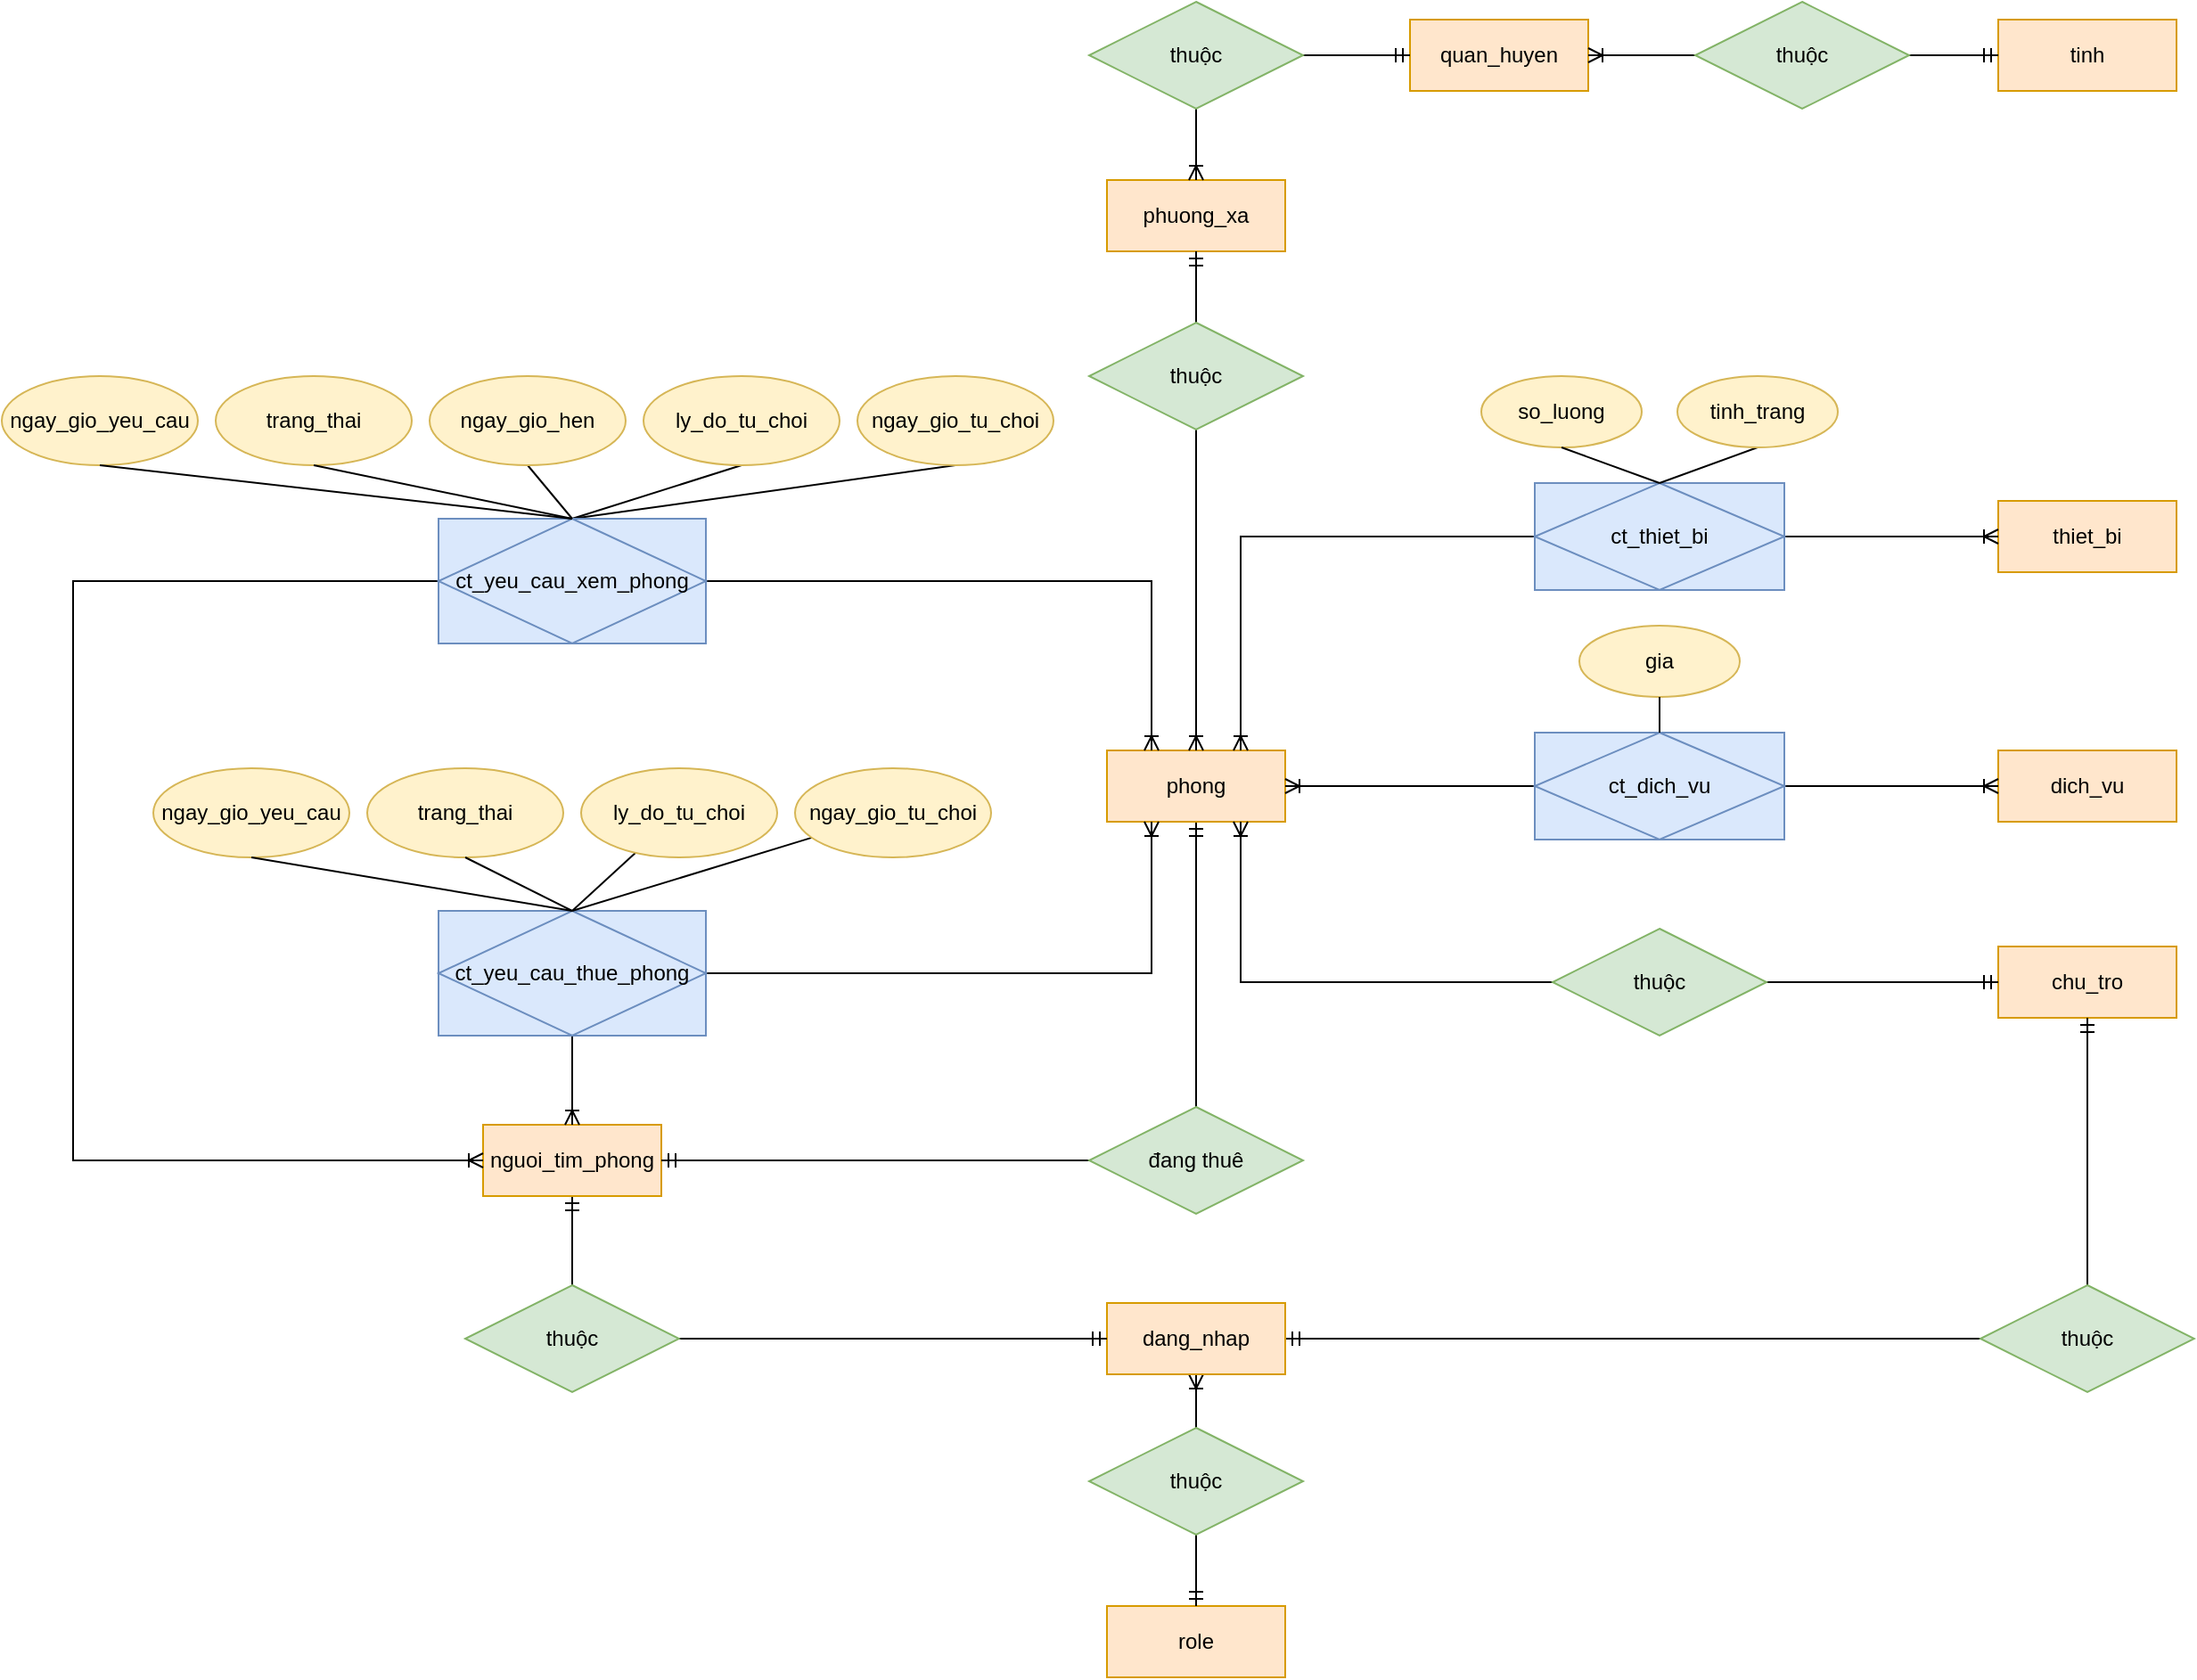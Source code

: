 <mxfile version="22.1.21" type="device">
  <diagram name="Page-1" id="qAxd_SzaQkCmQVhb05f6">
    <mxGraphModel dx="1900" dy="1729" grid="1" gridSize="10" guides="1" tooltips="1" connect="1" arrows="1" fold="1" page="1" pageScale="1" pageWidth="850" pageHeight="1100" math="0" shadow="0">
      <root>
        <mxCell id="0" />
        <mxCell id="1" parent="0" />
        <mxCell id="0qiYDWXRqrYJqpi1aGd_-16" style="edgeStyle=orthogonalEdgeStyle;rounded=0;orthogonalLoop=1;jettySize=auto;html=1;entryX=0.5;entryY=0;entryDx=0;entryDy=0;endArrow=none;endFill=0;startArrow=ERmandOne;startFill=0;" parent="1" source="16j_9UyL-g9f7a7CFyK_-1" target="0qiYDWXRqrYJqpi1aGd_-1" edge="1">
          <mxGeometry relative="1" as="geometry" />
        </mxCell>
        <mxCell id="16j_9UyL-g9f7a7CFyK_-1" value="phong" style="whiteSpace=wrap;html=1;align=center;fillColor=#ffe6cc;strokeColor=#d79b00;" parent="1" vertex="1">
          <mxGeometry x="380" y="300" width="100" height="40" as="geometry" />
        </mxCell>
        <mxCell id="16j_9UyL-g9f7a7CFyK_-2" value="chu_tro" style="whiteSpace=wrap;html=1;align=center;fillColor=#ffe6cc;strokeColor=#d79b00;" parent="1" vertex="1">
          <mxGeometry x="880" y="410" width="100" height="40" as="geometry" />
        </mxCell>
        <mxCell id="16j_9UyL-g9f7a7CFyK_-3" value="dich_vu" style="whiteSpace=wrap;html=1;align=center;fillColor=#ffe6cc;strokeColor=#d79b00;" parent="1" vertex="1">
          <mxGeometry x="880" y="300" width="100" height="40" as="geometry" />
        </mxCell>
        <mxCell id="16j_9UyL-g9f7a7CFyK_-4" value="thiet_bi" style="whiteSpace=wrap;html=1;align=center;fillColor=#ffe6cc;strokeColor=#d79b00;" parent="1" vertex="1">
          <mxGeometry x="880" y="160" width="100" height="40" as="geometry" />
        </mxCell>
        <mxCell id="16j_9UyL-g9f7a7CFyK_-5" value="phuong_xa" style="whiteSpace=wrap;html=1;align=center;fillColor=#ffe6cc;strokeColor=#d79b00;" parent="1" vertex="1">
          <mxGeometry x="380" y="-20" width="100" height="40" as="geometry" />
        </mxCell>
        <mxCell id="16j_9UyL-g9f7a7CFyK_-6" value="quan_huyen" style="whiteSpace=wrap;html=1;align=center;fillColor=#ffe6cc;strokeColor=#d79b00;" parent="1" vertex="1">
          <mxGeometry x="550" y="-110" width="100" height="40" as="geometry" />
        </mxCell>
        <mxCell id="16j_9UyL-g9f7a7CFyK_-7" value="tinh" style="whiteSpace=wrap;html=1;align=center;fillColor=#ffe6cc;strokeColor=#d79b00;" parent="1" vertex="1">
          <mxGeometry x="880" y="-110" width="100" height="40" as="geometry" />
        </mxCell>
        <mxCell id="Vf8y5KTE2COu4aGGxKiX-9" style="edgeStyle=orthogonalEdgeStyle;rounded=0;orthogonalLoop=1;jettySize=auto;html=1;exitX=0.5;exitY=1;exitDx=0;exitDy=0;endArrow=none;endFill=0;startArrow=ERmandOne;startFill=0;" parent="1" source="16j_9UyL-g9f7a7CFyK_-8" target="Vf8y5KTE2COu4aGGxKiX-7" edge="1">
          <mxGeometry relative="1" as="geometry">
            <Array as="points">
              <mxPoint x="80" y="570" />
              <mxPoint x="80" y="570" />
            </Array>
          </mxGeometry>
        </mxCell>
        <mxCell id="16j_9UyL-g9f7a7CFyK_-8" value="nguoi_tim_phong" style="whiteSpace=wrap;html=1;align=center;fillColor=#ffe6cc;strokeColor=#d79b00;" parent="1" vertex="1">
          <mxGeometry x="30" y="510" width="100" height="40" as="geometry" />
        </mxCell>
        <mxCell id="16j_9UyL-g9f7a7CFyK_-14" style="edgeStyle=orthogonalEdgeStyle;rounded=0;orthogonalLoop=1;jettySize=auto;html=1;exitX=0;exitY=0.5;exitDx=0;exitDy=0;entryX=0.75;entryY=1;entryDx=0;entryDy=0;endArrow=ERoneToMany;endFill=0;" parent="1" source="16j_9UyL-g9f7a7CFyK_-12" target="16j_9UyL-g9f7a7CFyK_-1" edge="1">
          <mxGeometry relative="1" as="geometry" />
        </mxCell>
        <mxCell id="16j_9UyL-g9f7a7CFyK_-15" style="edgeStyle=orthogonalEdgeStyle;rounded=0;orthogonalLoop=1;jettySize=auto;html=1;exitX=1;exitY=0.5;exitDx=0;exitDy=0;entryX=0;entryY=0.5;entryDx=0;entryDy=0;endArrow=ERmandOne;endFill=0;" parent="1" source="16j_9UyL-g9f7a7CFyK_-12" target="16j_9UyL-g9f7a7CFyK_-2" edge="1">
          <mxGeometry relative="1" as="geometry" />
        </mxCell>
        <mxCell id="16j_9UyL-g9f7a7CFyK_-12" value="thuộc&lt;br&gt;" style="shape=rhombus;perimeter=rhombusPerimeter;whiteSpace=wrap;html=1;align=center;fillColor=#d5e8d4;strokeColor=#82b366;" parent="1" vertex="1">
          <mxGeometry x="630" y="400" width="120" height="60" as="geometry" />
        </mxCell>
        <mxCell id="16j_9UyL-g9f7a7CFyK_-17" style="edgeStyle=orthogonalEdgeStyle;rounded=0;orthogonalLoop=1;jettySize=auto;html=1;exitX=0;exitY=0.5;exitDx=0;exitDy=0;entryX=1;entryY=0.5;entryDx=0;entryDy=0;endArrow=ERoneToMany;endFill=0;" parent="1" source="16j_9UyL-g9f7a7CFyK_-16" target="16j_9UyL-g9f7a7CFyK_-1" edge="1">
          <mxGeometry relative="1" as="geometry" />
        </mxCell>
        <mxCell id="16j_9UyL-g9f7a7CFyK_-18" style="edgeStyle=orthogonalEdgeStyle;rounded=0;orthogonalLoop=1;jettySize=auto;html=1;exitX=1;exitY=0.5;exitDx=0;exitDy=0;endArrow=ERoneToMany;endFill=0;" parent="1" source="16j_9UyL-g9f7a7CFyK_-16" target="16j_9UyL-g9f7a7CFyK_-3" edge="1">
          <mxGeometry relative="1" as="geometry" />
        </mxCell>
        <mxCell id="16j_9UyL-g9f7a7CFyK_-16" value="ct_dich_vu" style="shape=associativeEntity;whiteSpace=wrap;html=1;align=center;fillColor=#dae8fc;strokeColor=#6c8ebf;" parent="1" vertex="1">
          <mxGeometry x="620" y="290" width="140" height="60" as="geometry" />
        </mxCell>
        <mxCell id="16j_9UyL-g9f7a7CFyK_-24" style="edgeStyle=orthogonalEdgeStyle;rounded=0;orthogonalLoop=1;jettySize=auto;html=1;exitX=1;exitY=0.5;exitDx=0;exitDy=0;entryX=0;entryY=0.5;entryDx=0;entryDy=0;endArrow=ERoneToMany;endFill=0;" parent="1" source="16j_9UyL-g9f7a7CFyK_-21" target="16j_9UyL-g9f7a7CFyK_-4" edge="1">
          <mxGeometry relative="1" as="geometry" />
        </mxCell>
        <mxCell id="16j_9UyL-g9f7a7CFyK_-25" style="edgeStyle=orthogonalEdgeStyle;rounded=0;orthogonalLoop=1;jettySize=auto;html=1;exitX=0;exitY=0.5;exitDx=0;exitDy=0;entryX=0.75;entryY=0;entryDx=0;entryDy=0;endArrow=ERoneToMany;endFill=0;" parent="1" source="16j_9UyL-g9f7a7CFyK_-21" target="16j_9UyL-g9f7a7CFyK_-1" edge="1">
          <mxGeometry relative="1" as="geometry" />
        </mxCell>
        <mxCell id="16j_9UyL-g9f7a7CFyK_-21" value="ct_thiet_bi" style="shape=associativeEntity;whiteSpace=wrap;html=1;align=center;fillColor=#dae8fc;strokeColor=#6c8ebf;" parent="1" vertex="1">
          <mxGeometry x="620" y="150" width="140" height="60" as="geometry" />
        </mxCell>
        <mxCell id="16j_9UyL-g9f7a7CFyK_-27" style="edgeStyle=orthogonalEdgeStyle;rounded=0;orthogonalLoop=1;jettySize=auto;html=1;exitX=0.5;exitY=0;exitDx=0;exitDy=0;entryX=0.5;entryY=1;entryDx=0;entryDy=0;endArrow=ERmandOne;endFill=0;" parent="1" source="16j_9UyL-g9f7a7CFyK_-26" target="16j_9UyL-g9f7a7CFyK_-5" edge="1">
          <mxGeometry relative="1" as="geometry" />
        </mxCell>
        <mxCell id="16j_9UyL-g9f7a7CFyK_-28" style="edgeStyle=orthogonalEdgeStyle;rounded=0;orthogonalLoop=1;jettySize=auto;html=1;exitX=0.5;exitY=1;exitDx=0;exitDy=0;entryX=0.5;entryY=0;entryDx=0;entryDy=0;endArrow=ERoneToMany;endFill=0;" parent="1" source="16j_9UyL-g9f7a7CFyK_-26" target="16j_9UyL-g9f7a7CFyK_-1" edge="1">
          <mxGeometry relative="1" as="geometry" />
        </mxCell>
        <mxCell id="16j_9UyL-g9f7a7CFyK_-26" value="thuộc" style="shape=rhombus;perimeter=rhombusPerimeter;whiteSpace=wrap;html=1;align=center;fillColor=#d5e8d4;strokeColor=#82b366;" parent="1" vertex="1">
          <mxGeometry x="370" y="60" width="120" height="60" as="geometry" />
        </mxCell>
        <mxCell id="16j_9UyL-g9f7a7CFyK_-30" style="edgeStyle=orthogonalEdgeStyle;rounded=0;orthogonalLoop=1;jettySize=auto;html=1;exitX=0.5;exitY=1;exitDx=0;exitDy=0;entryX=0.5;entryY=0;entryDx=0;entryDy=0;endArrow=ERoneToMany;endFill=0;" parent="1" source="16j_9UyL-g9f7a7CFyK_-29" target="16j_9UyL-g9f7a7CFyK_-5" edge="1">
          <mxGeometry relative="1" as="geometry">
            <mxPoint x="430" y="-10" as="targetPoint" />
          </mxGeometry>
        </mxCell>
        <mxCell id="SWeUmyPQ4jeQDqH1-Q_F-1" style="edgeStyle=orthogonalEdgeStyle;rounded=0;orthogonalLoop=1;jettySize=auto;html=1;exitX=1;exitY=0.5;exitDx=0;exitDy=0;entryX=0;entryY=0.5;entryDx=0;entryDy=0;endArrow=ERmandOne;endFill=0;" parent="1" source="16j_9UyL-g9f7a7CFyK_-29" target="16j_9UyL-g9f7a7CFyK_-6" edge="1">
          <mxGeometry relative="1" as="geometry" />
        </mxCell>
        <mxCell id="16j_9UyL-g9f7a7CFyK_-29" value="thuộc&lt;br&gt;" style="shape=rhombus;perimeter=rhombusPerimeter;whiteSpace=wrap;html=1;align=center;fillColor=#d5e8d4;strokeColor=#82b366;" parent="1" vertex="1">
          <mxGeometry x="370" y="-120" width="120" height="60" as="geometry" />
        </mxCell>
        <mxCell id="16j_9UyL-g9f7a7CFyK_-38" style="edgeStyle=orthogonalEdgeStyle;rounded=0;orthogonalLoop=1;jettySize=auto;html=1;exitX=0;exitY=0.5;exitDx=0;exitDy=0;endArrow=ERoneToMany;endFill=0;" parent="1" source="16j_9UyL-g9f7a7CFyK_-37" target="16j_9UyL-g9f7a7CFyK_-6" edge="1">
          <mxGeometry relative="1" as="geometry" />
        </mxCell>
        <mxCell id="16j_9UyL-g9f7a7CFyK_-39" style="edgeStyle=orthogonalEdgeStyle;rounded=0;orthogonalLoop=1;jettySize=auto;html=1;exitX=1;exitY=0.5;exitDx=0;exitDy=0;entryX=0;entryY=0.5;entryDx=0;entryDy=0;endArrow=ERmandOne;endFill=0;" parent="1" source="16j_9UyL-g9f7a7CFyK_-37" target="16j_9UyL-g9f7a7CFyK_-7" edge="1">
          <mxGeometry relative="1" as="geometry" />
        </mxCell>
        <mxCell id="16j_9UyL-g9f7a7CFyK_-37" value="thuộc" style="shape=rhombus;perimeter=rhombusPerimeter;whiteSpace=wrap;html=1;align=center;fillColor=#d5e8d4;strokeColor=#82b366;" parent="1" vertex="1">
          <mxGeometry x="710" y="-120" width="120" height="60" as="geometry" />
        </mxCell>
        <mxCell id="16j_9UyL-g9f7a7CFyK_-44" style="edgeStyle=orthogonalEdgeStyle;rounded=0;orthogonalLoop=1;jettySize=auto;html=1;exitX=0;exitY=0.5;exitDx=0;exitDy=0;endArrow=ERoneToMany;endFill=0;entryX=0;entryY=0.5;entryDx=0;entryDy=0;" parent="1" source="16j_9UyL-g9f7a7CFyK_-43" target="16j_9UyL-g9f7a7CFyK_-8" edge="1">
          <mxGeometry relative="1" as="geometry">
            <Array as="points">
              <mxPoint x="-200" y="205" />
              <mxPoint x="-200" y="530" />
            </Array>
          </mxGeometry>
        </mxCell>
        <mxCell id="16j_9UyL-g9f7a7CFyK_-45" style="edgeStyle=orthogonalEdgeStyle;rounded=0;orthogonalLoop=1;jettySize=auto;html=1;exitX=1;exitY=0.5;exitDx=0;exitDy=0;entryX=0.25;entryY=0;entryDx=0;entryDy=0;endArrow=ERoneToMany;endFill=0;" parent="1" source="16j_9UyL-g9f7a7CFyK_-43" target="16j_9UyL-g9f7a7CFyK_-1" edge="1">
          <mxGeometry relative="1" as="geometry" />
        </mxCell>
        <mxCell id="0qiYDWXRqrYJqpi1aGd_-10" style="rounded=0;orthogonalLoop=1;jettySize=auto;html=1;exitX=0.5;exitY=0;exitDx=0;exitDy=0;entryX=0.5;entryY=1;entryDx=0;entryDy=0;endArrow=none;endFill=0;" parent="1" source="16j_9UyL-g9f7a7CFyK_-43" target="0qiYDWXRqrYJqpi1aGd_-6" edge="1">
          <mxGeometry relative="1" as="geometry" />
        </mxCell>
        <mxCell id="0qiYDWXRqrYJqpi1aGd_-11" style="rounded=0;orthogonalLoop=1;jettySize=auto;html=1;entryX=0.5;entryY=1;entryDx=0;entryDy=0;endArrow=none;endFill=0;exitX=0.5;exitY=0;exitDx=0;exitDy=0;" parent="1" source="16j_9UyL-g9f7a7CFyK_-43" target="0qiYDWXRqrYJqpi1aGd_-7" edge="1">
          <mxGeometry relative="1" as="geometry">
            <mxPoint x="210" y="185" as="sourcePoint" />
          </mxGeometry>
        </mxCell>
        <mxCell id="16j_9UyL-g9f7a7CFyK_-43" value="ct_yeu_cau_xem_phong" style="shape=associativeEntity;whiteSpace=wrap;html=1;align=center;fillColor=#dae8fc;strokeColor=#6c8ebf;" parent="1" vertex="1">
          <mxGeometry x="5" y="170" width="150" height="70" as="geometry" />
        </mxCell>
        <mxCell id="OK-HGybYywkDAGOTww50-4" style="edgeStyle=orthogonalEdgeStyle;rounded=0;orthogonalLoop=1;jettySize=auto;html=1;entryX=0.25;entryY=1;entryDx=0;entryDy=0;endArrow=ERoneToMany;endFill=0;exitX=1;exitY=0.5;exitDx=0;exitDy=0;" parent="1" source="7PVYmb1S7kdnI_s0Hr97-1" target="16j_9UyL-g9f7a7CFyK_-1" edge="1">
          <mxGeometry relative="1" as="geometry">
            <mxPoint x="310" y="430" as="sourcePoint" />
          </mxGeometry>
        </mxCell>
        <mxCell id="OK-HGybYywkDAGOTww50-6" style="edgeStyle=orthogonalEdgeStyle;rounded=0;orthogonalLoop=1;jettySize=auto;html=1;exitX=0.5;exitY=1;exitDx=0;exitDy=0;entryX=0.5;entryY=0;entryDx=0;entryDy=0;endArrow=ERoneToMany;endFill=0;" parent="1" source="7PVYmb1S7kdnI_s0Hr97-1" target="16j_9UyL-g9f7a7CFyK_-8" edge="1">
          <mxGeometry relative="1" as="geometry">
            <mxPoint x="95" y="550" as="sourcePoint" />
          </mxGeometry>
        </mxCell>
        <mxCell id="xMZ0k_BKHOlbC9z2a1ss-3" style="edgeStyle=orthogonalEdgeStyle;rounded=0;orthogonalLoop=1;jettySize=auto;html=1;exitX=0.5;exitY=1;exitDx=0;exitDy=0;entryX=0.5;entryY=0;entryDx=0;entryDy=0;strokeColor=none;endArrow=none;endFill=0;" parent="1" source="xMZ0k_BKHOlbC9z2a1ss-1" target="16j_9UyL-g9f7a7CFyK_-21" edge="1">
          <mxGeometry relative="1" as="geometry" />
        </mxCell>
        <mxCell id="xMZ0k_BKHOlbC9z2a1ss-1" value="so_luong&lt;br&gt;" style="ellipse;whiteSpace=wrap;html=1;fillColor=#fff2cc;strokeColor=#d6b656;" parent="1" vertex="1">
          <mxGeometry x="590" y="90" width="90" height="40" as="geometry" />
        </mxCell>
        <mxCell id="xMZ0k_BKHOlbC9z2a1ss-2" value="" style="endArrow=none;html=1;rounded=0;entryX=0.5;entryY=1;entryDx=0;entryDy=0;exitX=0.5;exitY=0;exitDx=0;exitDy=0;" parent="1" source="16j_9UyL-g9f7a7CFyK_-21" target="xMZ0k_BKHOlbC9z2a1ss-1" edge="1">
          <mxGeometry width="50" height="50" relative="1" as="geometry">
            <mxPoint x="640" y="260" as="sourcePoint" />
            <mxPoint x="690" y="210" as="targetPoint" />
          </mxGeometry>
        </mxCell>
        <mxCell id="xMZ0k_BKHOlbC9z2a1ss-4" style="edgeStyle=orthogonalEdgeStyle;rounded=0;orthogonalLoop=1;jettySize=auto;html=1;exitX=0.5;exitY=1;exitDx=0;exitDy=0;entryX=0.5;entryY=0;entryDx=0;entryDy=0;strokeColor=none;endArrow=none;endFill=0;" parent="1" source="xMZ0k_BKHOlbC9z2a1ss-5" edge="1">
          <mxGeometry relative="1" as="geometry">
            <mxPoint x="690" y="280" as="targetPoint" />
          </mxGeometry>
        </mxCell>
        <mxCell id="xMZ0k_BKHOlbC9z2a1ss-5" value="gia" style="ellipse;whiteSpace=wrap;html=1;fillColor=#fff2cc;strokeColor=#d6b656;" parent="1" vertex="1">
          <mxGeometry x="645" y="230" width="90" height="40" as="geometry" />
        </mxCell>
        <mxCell id="xMZ0k_BKHOlbC9z2a1ss-6" value="" style="endArrow=none;html=1;rounded=0;entryX=0.5;entryY=1;entryDx=0;entryDy=0;exitX=0.5;exitY=0;exitDx=0;exitDy=0;" parent="1" source="16j_9UyL-g9f7a7CFyK_-16" target="xMZ0k_BKHOlbC9z2a1ss-5" edge="1">
          <mxGeometry width="50" height="50" relative="1" as="geometry">
            <mxPoint x="690" y="280" as="sourcePoint" />
            <mxPoint x="690" y="340" as="targetPoint" />
          </mxGeometry>
        </mxCell>
        <mxCell id="xMZ0k_BKHOlbC9z2a1ss-8" value="ngay_gio_yeu_cau&lt;br&gt;" style="ellipse;whiteSpace=wrap;html=1;fillColor=#fff2cc;strokeColor=#d6b656;" parent="1" vertex="1">
          <mxGeometry x="-240" y="90" width="110" height="50" as="geometry" />
        </mxCell>
        <mxCell id="xMZ0k_BKHOlbC9z2a1ss-10" value="trang_thai" style="ellipse;whiteSpace=wrap;html=1;fillColor=#fff2cc;strokeColor=#d6b656;" parent="1" vertex="1">
          <mxGeometry x="-120" y="90" width="110" height="50" as="geometry" />
        </mxCell>
        <mxCell id="xMZ0k_BKHOlbC9z2a1ss-11" value="" style="endArrow=none;html=1;rounded=0;entryX=0.5;entryY=0;entryDx=0;entryDy=0;exitX=0.5;exitY=1;exitDx=0;exitDy=0;" parent="1" source="xMZ0k_BKHOlbC9z2a1ss-8" target="16j_9UyL-g9f7a7CFyK_-43" edge="1">
          <mxGeometry width="50" height="50" relative="1" as="geometry">
            <mxPoint x="100" y="95" as="sourcePoint" />
            <mxPoint x="150" y="45" as="targetPoint" />
          </mxGeometry>
        </mxCell>
        <mxCell id="xMZ0k_BKHOlbC9z2a1ss-13" value="" style="endArrow=none;html=1;rounded=0;entryX=0.5;entryY=1;entryDx=0;entryDy=0;exitX=0.5;exitY=0;exitDx=0;exitDy=0;" parent="1" source="16j_9UyL-g9f7a7CFyK_-43" target="xMZ0k_BKHOlbC9z2a1ss-10" edge="1">
          <mxGeometry width="50" height="50" relative="1" as="geometry">
            <mxPoint x="100" y="95" as="sourcePoint" />
            <mxPoint x="150" y="45" as="targetPoint" />
          </mxGeometry>
        </mxCell>
        <mxCell id="7PVYmb1S7kdnI_s0Hr97-1" value="ct_yeu_cau_thue_phong" style="shape=associativeEntity;whiteSpace=wrap;html=1;align=center;fillColor=#dae8fc;strokeColor=#6c8ebf;" parent="1" vertex="1">
          <mxGeometry x="5" y="390" width="150" height="70" as="geometry" />
        </mxCell>
        <mxCell id="7PVYmb1S7kdnI_s0Hr97-6" value="ngay_gio_yeu_cau&lt;br&gt;" style="ellipse;whiteSpace=wrap;html=1;fillColor=#fff2cc;strokeColor=#d6b656;" parent="1" vertex="1">
          <mxGeometry x="-155" y="310" width="110" height="50" as="geometry" />
        </mxCell>
        <mxCell id="7PVYmb1S7kdnI_s0Hr97-7" value="trang_thai" style="ellipse;whiteSpace=wrap;html=1;fillColor=#fff2cc;strokeColor=#d6b656;" parent="1" vertex="1">
          <mxGeometry x="-35" y="310" width="110" height="50" as="geometry" />
        </mxCell>
        <mxCell id="7PVYmb1S7kdnI_s0Hr97-8" value="" style="endArrow=none;html=1;rounded=0;entryX=0.5;entryY=0;entryDx=0;entryDy=0;exitX=0.5;exitY=1;exitDx=0;exitDy=0;" parent="1" source="7PVYmb1S7kdnI_s0Hr97-6" target="7PVYmb1S7kdnI_s0Hr97-1" edge="1">
          <mxGeometry width="50" height="50" relative="1" as="geometry">
            <mxPoint x="95" y="600" as="sourcePoint" />
            <mxPoint x="80" y="410" as="targetPoint" />
          </mxGeometry>
        </mxCell>
        <mxCell id="7PVYmb1S7kdnI_s0Hr97-9" value="" style="endArrow=none;html=1;rounded=0;entryX=0.5;entryY=1;entryDx=0;entryDy=0;exitX=0.5;exitY=0;exitDx=0;exitDy=0;" parent="1" source="7PVYmb1S7kdnI_s0Hr97-1" target="7PVYmb1S7kdnI_s0Hr97-7" edge="1">
          <mxGeometry width="50" height="50" relative="1" as="geometry">
            <mxPoint x="80" y="410" as="sourcePoint" />
            <mxPoint x="145" y="550" as="targetPoint" />
          </mxGeometry>
        </mxCell>
        <mxCell id="Vf8y5KTE2COu4aGGxKiX-3" style="edgeStyle=orthogonalEdgeStyle;rounded=0;orthogonalLoop=1;jettySize=auto;html=1;exitX=0.5;exitY=1;exitDx=0;exitDy=0;entryX=0.5;entryY=0;entryDx=0;entryDy=0;endArrow=none;endFill=0;startArrow=ERoneToMany;startFill=0;" parent="1" source="Vf8y5KTE2COu4aGGxKiX-1" target="Vf8y5KTE2COu4aGGxKiX-4" edge="1">
          <mxGeometry relative="1" as="geometry" />
        </mxCell>
        <mxCell id="Vf8y5KTE2COu4aGGxKiX-11" style="edgeStyle=orthogonalEdgeStyle;rounded=0;orthogonalLoop=1;jettySize=auto;html=1;exitX=1;exitY=0.5;exitDx=0;exitDy=0;entryX=0;entryY=0.5;entryDx=0;entryDy=0;endArrow=none;endFill=0;startArrow=ERmandOne;startFill=0;" parent="1" source="Vf8y5KTE2COu4aGGxKiX-1" target="Vf8y5KTE2COu4aGGxKiX-8" edge="1">
          <mxGeometry relative="1" as="geometry" />
        </mxCell>
        <mxCell id="Vf8y5KTE2COu4aGGxKiX-1" value="dang_nhap" style="whiteSpace=wrap;html=1;align=center;fillColor=#ffe6cc;strokeColor=#d79b00;" parent="1" vertex="1">
          <mxGeometry x="380" y="610" width="100" height="40" as="geometry" />
        </mxCell>
        <mxCell id="Vf8y5KTE2COu4aGGxKiX-2" value="role&lt;br&gt;" style="whiteSpace=wrap;html=1;align=center;fillColor=#ffe6cc;strokeColor=#d79b00;" parent="1" vertex="1">
          <mxGeometry x="380" y="780" width="100" height="40" as="geometry" />
        </mxCell>
        <mxCell id="Vf8y5KTE2COu4aGGxKiX-6" style="edgeStyle=orthogonalEdgeStyle;rounded=0;orthogonalLoop=1;jettySize=auto;html=1;exitX=0.5;exitY=1;exitDx=0;exitDy=0;entryX=0.5;entryY=0;entryDx=0;entryDy=0;endArrow=ERmandOne;endFill=0;" parent="1" source="Vf8y5KTE2COu4aGGxKiX-4" target="Vf8y5KTE2COu4aGGxKiX-2" edge="1">
          <mxGeometry relative="1" as="geometry" />
        </mxCell>
        <mxCell id="Vf8y5KTE2COu4aGGxKiX-4" value="thuộc&lt;br&gt;" style="shape=rhombus;perimeter=rhombusPerimeter;whiteSpace=wrap;html=1;align=center;fillColor=#d5e8d4;strokeColor=#82b366;" parent="1" vertex="1">
          <mxGeometry x="370" y="680" width="120" height="60" as="geometry" />
        </mxCell>
        <mxCell id="Vf8y5KTE2COu4aGGxKiX-10" style="edgeStyle=orthogonalEdgeStyle;rounded=0;orthogonalLoop=1;jettySize=auto;html=1;exitX=1;exitY=0.5;exitDx=0;exitDy=0;entryX=0;entryY=0.5;entryDx=0;entryDy=0;startArrow=none;startFill=0;endArrow=ERmandOne;endFill=0;" parent="1" source="Vf8y5KTE2COu4aGGxKiX-7" target="Vf8y5KTE2COu4aGGxKiX-1" edge="1">
          <mxGeometry relative="1" as="geometry" />
        </mxCell>
        <mxCell id="Vf8y5KTE2COu4aGGxKiX-7" value="thuộc&lt;br&gt;" style="shape=rhombus;perimeter=rhombusPerimeter;whiteSpace=wrap;html=1;align=center;fillColor=#d5e8d4;strokeColor=#82b366;" parent="1" vertex="1">
          <mxGeometry x="20" y="600" width="120" height="60" as="geometry" />
        </mxCell>
        <mxCell id="Vf8y5KTE2COu4aGGxKiX-12" style="edgeStyle=orthogonalEdgeStyle;rounded=0;orthogonalLoop=1;jettySize=auto;html=1;exitX=0.5;exitY=0;exitDx=0;exitDy=0;entryX=0.5;entryY=1;entryDx=0;entryDy=0;endArrow=ERmandOne;endFill=0;" parent="1" source="Vf8y5KTE2COu4aGGxKiX-8" target="16j_9UyL-g9f7a7CFyK_-2" edge="1">
          <mxGeometry relative="1" as="geometry" />
        </mxCell>
        <mxCell id="Vf8y5KTE2COu4aGGxKiX-8" value="thuộc&lt;br&gt;" style="shape=rhombus;perimeter=rhombusPerimeter;whiteSpace=wrap;html=1;align=center;fillColor=#d5e8d4;strokeColor=#82b366;" parent="1" vertex="1">
          <mxGeometry x="870" y="600" width="120" height="60" as="geometry" />
        </mxCell>
        <mxCell id="0qiYDWXRqrYJqpi1aGd_-17" style="edgeStyle=orthogonalEdgeStyle;rounded=0;orthogonalLoop=1;jettySize=auto;html=1;entryX=1;entryY=0.5;entryDx=0;entryDy=0;endArrow=ERmandOne;endFill=0;" parent="1" source="0qiYDWXRqrYJqpi1aGd_-1" target="16j_9UyL-g9f7a7CFyK_-8" edge="1">
          <mxGeometry relative="1" as="geometry" />
        </mxCell>
        <mxCell id="0qiYDWXRqrYJqpi1aGd_-1" value="đang thuê" style="shape=rhombus;perimeter=rhombusPerimeter;whiteSpace=wrap;html=1;align=center;fillColor=#d5e8d4;strokeColor=#82b366;" parent="1" vertex="1">
          <mxGeometry x="370" y="500" width="120" height="60" as="geometry" />
        </mxCell>
        <mxCell id="0qiYDWXRqrYJqpi1aGd_-15" style="rounded=0;orthogonalLoop=1;jettySize=auto;html=1;entryX=0.5;entryY=0;entryDx=0;entryDy=0;endArrow=none;endFill=0;exitX=0.5;exitY=1;exitDx=0;exitDy=0;" parent="1" source="0qiYDWXRqrYJqpi1aGd_-4" target="16j_9UyL-g9f7a7CFyK_-43" edge="1">
          <mxGeometry relative="1" as="geometry" />
        </mxCell>
        <mxCell id="0qiYDWXRqrYJqpi1aGd_-4" value="ngay_gio_hen" style="ellipse;whiteSpace=wrap;html=1;fillColor=#fff2cc;strokeColor=#d6b656;" parent="1" vertex="1">
          <mxGeometry y="90" width="110" height="50" as="geometry" />
        </mxCell>
        <mxCell id="0qiYDWXRqrYJqpi1aGd_-6" value="ly_do_tu_choi" style="ellipse;whiteSpace=wrap;html=1;fillColor=#fff2cc;strokeColor=#d6b656;" parent="1" vertex="1">
          <mxGeometry x="120" y="90" width="110" height="50" as="geometry" />
        </mxCell>
        <mxCell id="0qiYDWXRqrYJqpi1aGd_-7" value="ngay_gio_tu_choi" style="ellipse;whiteSpace=wrap;html=1;fillColor=#fff2cc;strokeColor=#d6b656;" parent="1" vertex="1">
          <mxGeometry x="240" y="90" width="110" height="50" as="geometry" />
        </mxCell>
        <mxCell id="0qiYDWXRqrYJqpi1aGd_-13" style="rounded=0;orthogonalLoop=1;jettySize=auto;html=1;endArrow=none;endFill=0;entryX=0.5;entryY=0;entryDx=0;entryDy=0;" parent="1" source="0qiYDWXRqrYJqpi1aGd_-8" target="7PVYmb1S7kdnI_s0Hr97-1" edge="1">
          <mxGeometry relative="1" as="geometry">
            <mxPoint x="80" y="410" as="targetPoint" />
          </mxGeometry>
        </mxCell>
        <mxCell id="0qiYDWXRqrYJqpi1aGd_-8" value="ly_do_tu_choi" style="ellipse;whiteSpace=wrap;html=1;fillColor=#fff2cc;strokeColor=#d6b656;" parent="1" vertex="1">
          <mxGeometry x="85" y="310" width="110" height="50" as="geometry" />
        </mxCell>
        <mxCell id="0qiYDWXRqrYJqpi1aGd_-14" style="rounded=0;orthogonalLoop=1;jettySize=auto;html=1;entryX=0.5;entryY=0;entryDx=0;entryDy=0;endArrow=none;endFill=0;" parent="1" source="0qiYDWXRqrYJqpi1aGd_-9" target="7PVYmb1S7kdnI_s0Hr97-1" edge="1">
          <mxGeometry relative="1" as="geometry">
            <mxPoint x="80" y="410" as="targetPoint" />
          </mxGeometry>
        </mxCell>
        <mxCell id="0qiYDWXRqrYJqpi1aGd_-9" value="ngay_gio_tu_choi" style="ellipse;whiteSpace=wrap;html=1;fillColor=#fff2cc;strokeColor=#d6b656;" parent="1" vertex="1">
          <mxGeometry x="205" y="310" width="110" height="50" as="geometry" />
        </mxCell>
        <mxCell id="YC0_sO2fkaWnIVZ73Egj-2" style="rounded=0;orthogonalLoop=1;jettySize=auto;html=1;entryX=0.5;entryY=0;entryDx=0;entryDy=0;endArrow=none;endFill=0;exitX=0.5;exitY=1;exitDx=0;exitDy=0;" parent="1" source="YC0_sO2fkaWnIVZ73Egj-1" target="16j_9UyL-g9f7a7CFyK_-21" edge="1">
          <mxGeometry relative="1" as="geometry" />
        </mxCell>
        <mxCell id="YC0_sO2fkaWnIVZ73Egj-1" value="tinh_trang" style="ellipse;whiteSpace=wrap;html=1;fillColor=#fff2cc;strokeColor=#d6b656;" parent="1" vertex="1">
          <mxGeometry x="700" y="90" width="90" height="40" as="geometry" />
        </mxCell>
      </root>
    </mxGraphModel>
  </diagram>
</mxfile>
